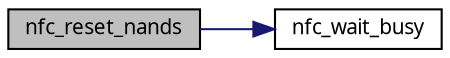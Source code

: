 digraph G
{
  edge [fontname="FreeSans.ttf",fontsize=10,labelfontname="FreeSans.ttf",labelfontsize=10];
  node [fontname="FreeSans.ttf",fontsize=10,shape=record];
  rankdir=LR;
  Node1 [label="nfc_reset_nands",height=0.2,width=0.4,color="black", fillcolor="grey75", style="filled" fontcolor="black"];
  Node1 -> Node2 [color="midnightblue",fontsize=10,style="solid",fontname="FreeSans.ttf"];
  Node2 [label="nfc_wait_busy",height=0.2,width=0.4,color="black", fillcolor="white", style="filled",URL="$a00060.html#479efac38d042c2f27684ec8087da576",tooltip="Tests the true busy."];
}
